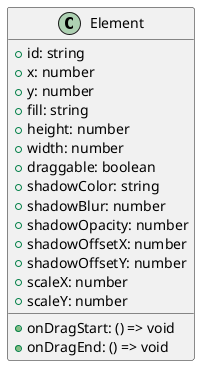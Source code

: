 @startuml

    class Element {
        + id: string
        + x: number
        + y: number
        + fill: string
        + height: number
        + width: number
        + draggable: boolean
        + shadowColor: string
        + shadowBlur: number
        + shadowOpacity: number
        + shadowOffsetX: number
        + shadowOffsetY: number
        + scaleX: number
        + scaleY: number
        + onDragStart: () => void
        + onDragEnd: () => void
    }

@enduml